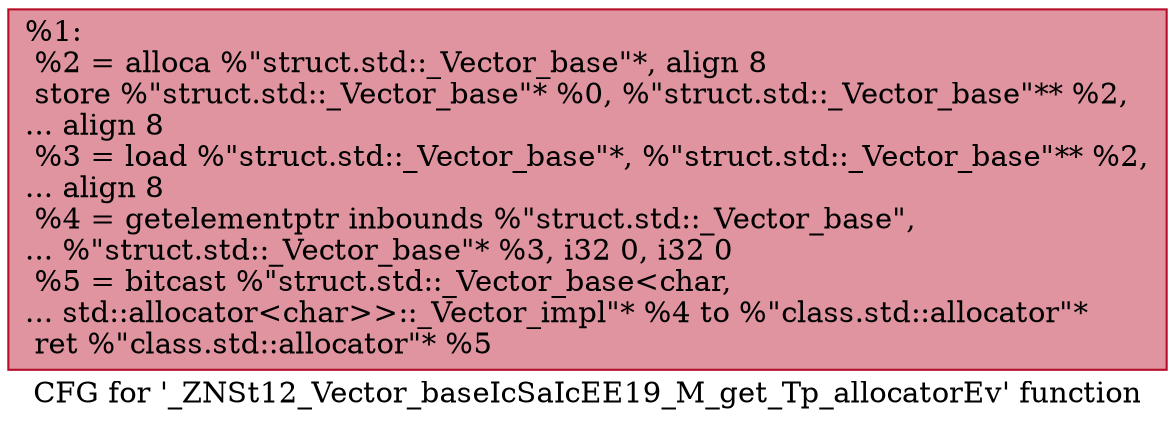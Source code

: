 digraph "CFG for '_ZNSt12_Vector_baseIcSaIcEE19_M_get_Tp_allocatorEv' function" {
	label="CFG for '_ZNSt12_Vector_baseIcSaIcEE19_M_get_Tp_allocatorEv' function";

	Node0x560255cc0230 [shape=record,color="#b70d28ff", style=filled, fillcolor="#b70d2870",label="{%1:\l  %2 = alloca %\"struct.std::_Vector_base\"*, align 8\l  store %\"struct.std::_Vector_base\"* %0, %\"struct.std::_Vector_base\"** %2,\l... align 8\l  %3 = load %\"struct.std::_Vector_base\"*, %\"struct.std::_Vector_base\"** %2,\l... align 8\l  %4 = getelementptr inbounds %\"struct.std::_Vector_base\",\l... %\"struct.std::_Vector_base\"* %3, i32 0, i32 0\l  %5 = bitcast %\"struct.std::_Vector_base\<char,\l... std::allocator\<char\>\>::_Vector_impl\"* %4 to %\"class.std::allocator\"*\l  ret %\"class.std::allocator\"* %5\l}"];
}
